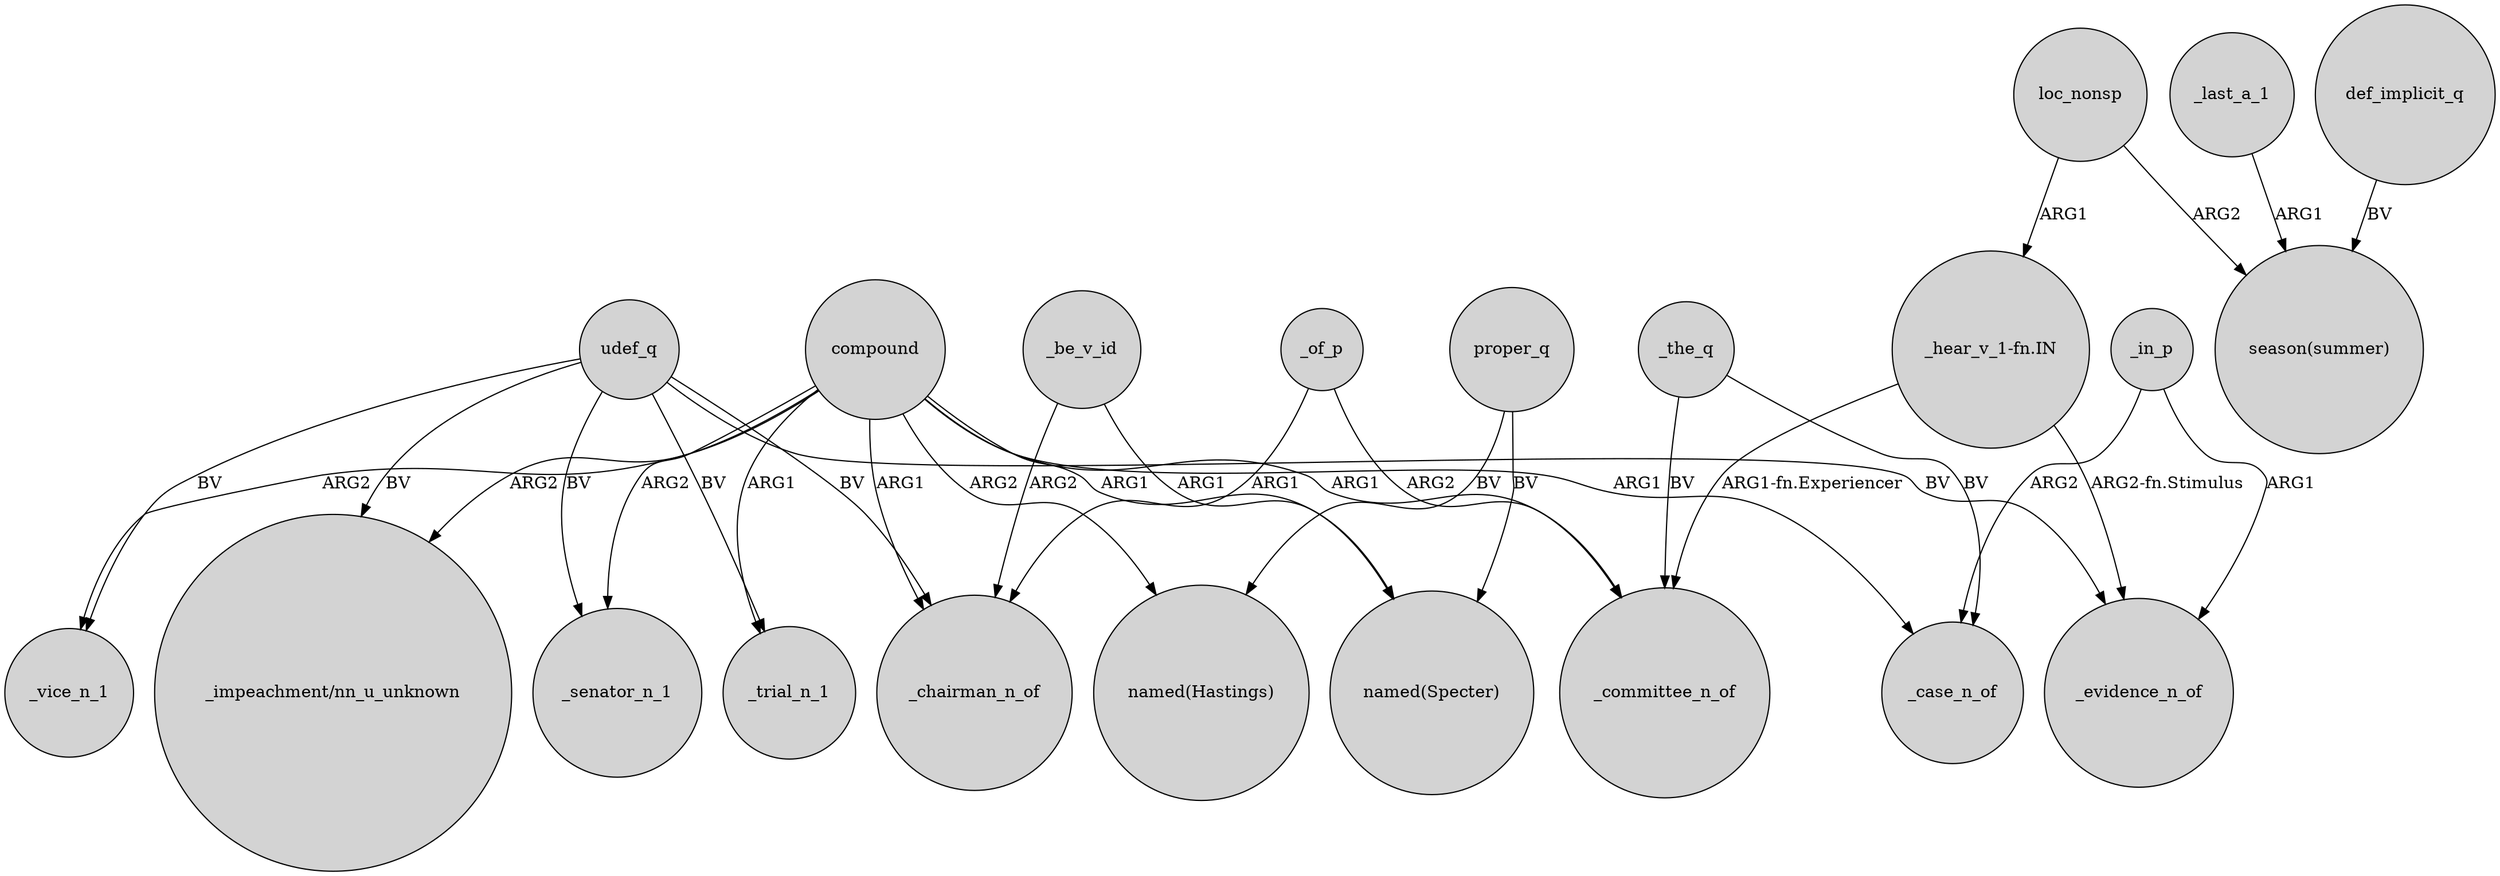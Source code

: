 digraph {
	node [shape=circle style=filled]
	compound -> _vice_n_1 [label=ARG2]
	udef_q -> _senator_n_1 [label=BV]
	compound -> "named(Hastings)" [label=ARG2]
	udef_q -> "_impeachment/nn_u_unknown" [label=BV]
	compound -> _chairman_n_of [label=ARG1]
	_be_v_id -> "named(Specter)" [label=ARG1]
	_the_q -> _case_n_of [label=BV]
	compound -> "named(Specter)" [label=ARG1]
	_of_p -> _chairman_n_of [label=ARG1]
	udef_q -> _evidence_n_of [label=BV]
	_the_q -> _committee_n_of [label=BV]
	"_hear_v_1-fn.IN" -> _committee_n_of [label="ARG1-fn.Experiencer"]
	udef_q -> _vice_n_1 [label=BV]
	udef_q -> _chairman_n_of [label=BV]
	proper_q -> "named(Specter)" [label=BV]
	_last_a_1 -> "season(summer)" [label=ARG1]
	compound -> _trial_n_1 [label=ARG1]
	proper_q -> "named(Hastings)" [label=BV]
	compound -> _case_n_of [label=ARG1]
	_be_v_id -> _chairman_n_of [label=ARG2]
	compound -> "_impeachment/nn_u_unknown" [label=ARG2]
	def_implicit_q -> "season(summer)" [label=BV]
	udef_q -> _trial_n_1 [label=BV]
	compound -> _senator_n_1 [label=ARG2]
	loc_nonsp -> "_hear_v_1-fn.IN" [label=ARG1]
	_in_p -> _evidence_n_of [label=ARG1]
	"_hear_v_1-fn.IN" -> _evidence_n_of [label="ARG2-fn.Stimulus"]
	_in_p -> _case_n_of [label=ARG2]
	loc_nonsp -> "season(summer)" [label=ARG2]
	compound -> _committee_n_of [label=ARG1]
	_of_p -> _committee_n_of [label=ARG2]
}
